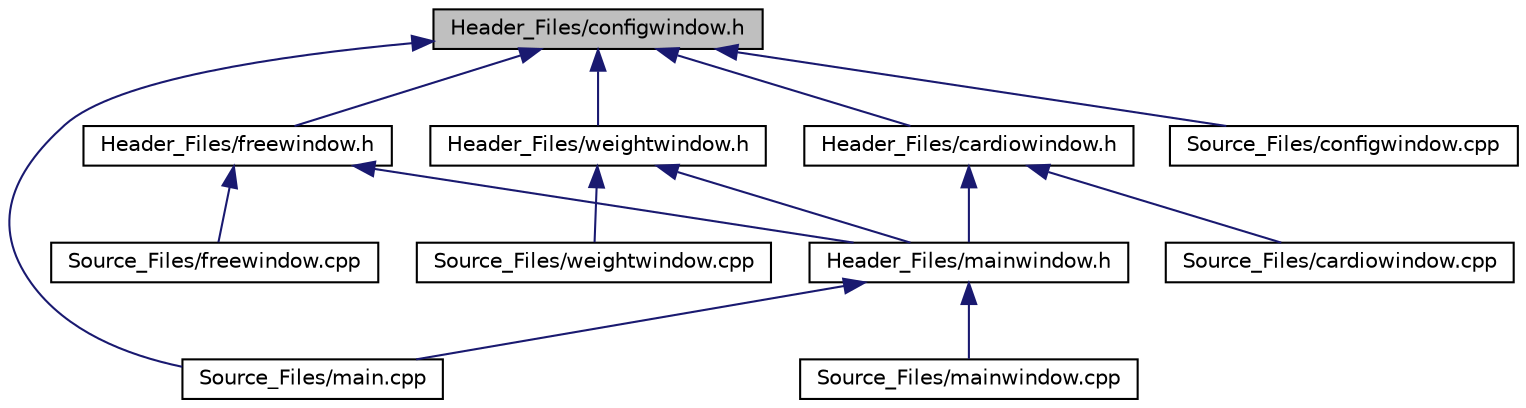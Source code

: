 digraph "Header_Files/configwindow.h"
{
 // LATEX_PDF_SIZE
  edge [fontname="Helvetica",fontsize="10",labelfontname="Helvetica",labelfontsize="10"];
  node [fontname="Helvetica",fontsize="10",shape=record];
  Node1 [label="Header_Files/configwindow.h",height=0.2,width=0.4,color="black", fillcolor="grey75", style="filled", fontcolor="black",tooltip="Ventana de configuración del puerto serie."];
  Node1 -> Node2 [dir="back",color="midnightblue",fontsize="10",style="solid",fontname="Helvetica"];
  Node2 [label="Header_Files/cardiowindow.h",height=0.2,width=0.4,color="black", fillcolor="white", style="filled",URL="$cardiowindow_8h.html",tooltip="Ventana de sesión de entrenamiento del tipo Cardio (INTERFAZ GRÁFICA)"];
  Node2 -> Node3 [dir="back",color="midnightblue",fontsize="10",style="solid",fontname="Helvetica"];
  Node3 [label="Header_Files/mainwindow.h",height=0.2,width=0.4,color="black", fillcolor="white", style="filled",URL="$mainwindow_8h.html",tooltip="Ventana principal del programa."];
  Node3 -> Node4 [dir="back",color="midnightblue",fontsize="10",style="solid",fontname="Helvetica"];
  Node4 [label="Source_Files/main.cpp",height=0.2,width=0.4,color="black", fillcolor="white", style="filled",URL="$main_8cpp.html",tooltip=" "];
  Node3 -> Node5 [dir="back",color="midnightblue",fontsize="10",style="solid",fontname="Helvetica"];
  Node5 [label="Source_Files/mainwindow.cpp",height=0.2,width=0.4,color="black", fillcolor="white", style="filled",URL="$mainwindow_8cpp.html",tooltip=" "];
  Node2 -> Node6 [dir="back",color="midnightblue",fontsize="10",style="solid",fontname="Helvetica"];
  Node6 [label="Source_Files/cardiowindow.cpp",height=0.2,width=0.4,color="black", fillcolor="white", style="filled",URL="$cardiowindow_8cpp.html",tooltip=" "];
  Node1 -> Node7 [dir="back",color="midnightblue",fontsize="10",style="solid",fontname="Helvetica"];
  Node7 [label="Header_Files/freewindow.h",height=0.2,width=0.4,color="black", fillcolor="white", style="filled",URL="$freewindow_8h.html",tooltip="Ventana de sesión de entrenamiento del tipo Free (INTERFAZ GRÁFICA)"];
  Node7 -> Node3 [dir="back",color="midnightblue",fontsize="10",style="solid",fontname="Helvetica"];
  Node7 -> Node8 [dir="back",color="midnightblue",fontsize="10",style="solid",fontname="Helvetica"];
  Node8 [label="Source_Files/freewindow.cpp",height=0.2,width=0.4,color="black", fillcolor="white", style="filled",URL="$freewindow_8cpp.html",tooltip=" "];
  Node1 -> Node9 [dir="back",color="midnightblue",fontsize="10",style="solid",fontname="Helvetica"];
  Node9 [label="Header_Files/weightwindow.h",height=0.2,width=0.4,color="black", fillcolor="white", style="filled",URL="$weightwindow_8h.html",tooltip="Ventana de sesión de entrenamiento del tipo Weightloss (INTERFAZ GRÁFICA)"];
  Node9 -> Node3 [dir="back",color="midnightblue",fontsize="10",style="solid",fontname="Helvetica"];
  Node9 -> Node10 [dir="back",color="midnightblue",fontsize="10",style="solid",fontname="Helvetica"];
  Node10 [label="Source_Files/weightwindow.cpp",height=0.2,width=0.4,color="black", fillcolor="white", style="filled",URL="$weightwindow_8cpp.html",tooltip=" "];
  Node1 -> Node11 [dir="back",color="midnightblue",fontsize="10",style="solid",fontname="Helvetica"];
  Node11 [label="Source_Files/configwindow.cpp",height=0.2,width=0.4,color="black", fillcolor="white", style="filled",URL="$configwindow_8cpp.html",tooltip=" "];
  Node1 -> Node4 [dir="back",color="midnightblue",fontsize="10",style="solid",fontname="Helvetica"];
}
